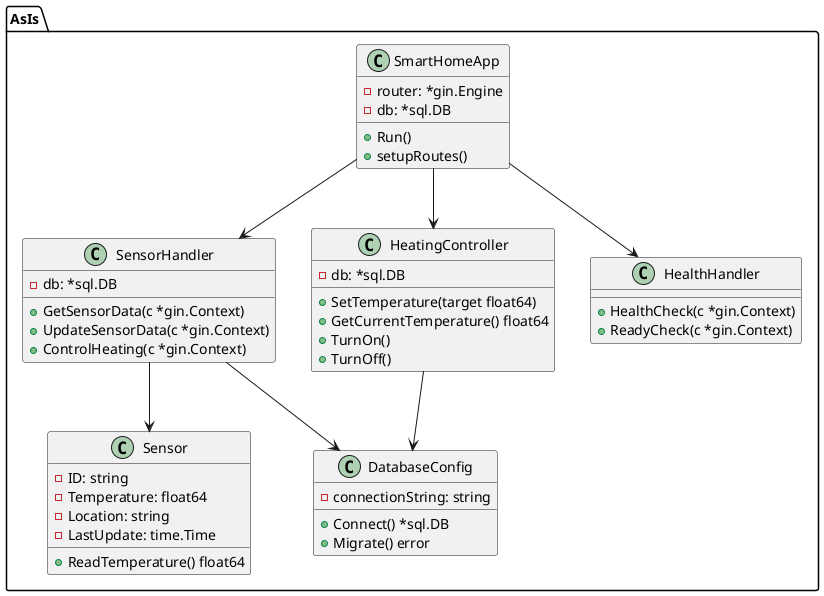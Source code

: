 @startuml As-Is Code Level
namespace AsIs {

class SmartHomeApp {
  - router: *gin.Engine
  - db: *sql.DB
  + Run()
  + setupRoutes()
}

class SensorHandler {
  - db: *sql.DB
  + GetSensorData(c *gin.Context)
  + UpdateSensorData(c *gin.Context)
  + ControlHeating(c *gin.Context)
}

class HeatingController {
  - db: *sql.DB
  + SetTemperature(target float64)
  + GetCurrentTemperature() float64
  + TurnOn()
  + TurnOff()
}

class HealthHandler {
  + HealthCheck(c *gin.Context)
  + ReadyCheck(c *gin.Context)
}

class Sensor {
  - ID: string
  - Temperature: float64
  - Location: string
  - LastUpdate: time.Time
  + ReadTemperature() float64
}

class DatabaseConfig {
  - connectionString: string
  + Connect() *sql.DB
  + Migrate() error
}

SmartHomeApp --> SensorHandler
SmartHomeApp --> HeatingController
SmartHomeApp --> HealthHandler
SensorHandler --> Sensor
SensorHandler --> DatabaseConfig
HeatingController --> DatabaseConfig

}
@enduml